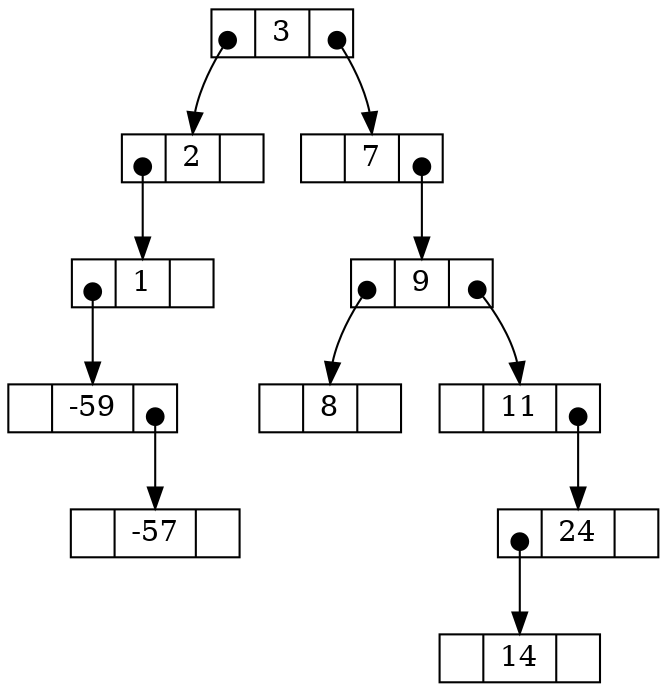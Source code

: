 digraph arbre {
	node [shape=record,height=.1]
	edge [tailclip=false,arrowtail=dot,dir=both]
	n0 [label="<gauche> | <valeur> 3 | <droit>"];
	n0:gauche:c -> n1:valeur;
	n1 [label="<gauche> | <valeur> 2 | <droit>"];
	n1:gauche:c -> n2:valeur;
	n2 [label="<gauche> | <valeur> 1 | <droit>"];
	n2:gauche:c -> n3:valeur;
	n3 [label="<gauche> | <valeur> -59 | <droit>"];
	n3:droit:c -> n4:valeur;
	n4 [label="<gauche> | <valeur> -57 | <droit>"];
	n0:droit:c -> n5:valeur;
	n5 [label="<gauche> | <valeur> 7 | <droit>"];
	n5:droit:c -> n6:valeur;
	n6 [label="<gauche> | <valeur> 9 | <droit>"];
	n6:gauche:c -> n7:valeur;
	n7 [label="<gauche> | <valeur> 8 | <droit>"];
	n6:droit:c -> n8:valeur;
	n8 [label="<gauche> | <valeur> 11 | <droit>"];
	n8:droit:c -> n9:valeur;
	n9 [label="<gauche> | <valeur> 24 | <droit>"];
	n9:gauche:c -> n10:valeur;
	n10 [label="<gauche> | <valeur> 14 | <droit>"];
}
